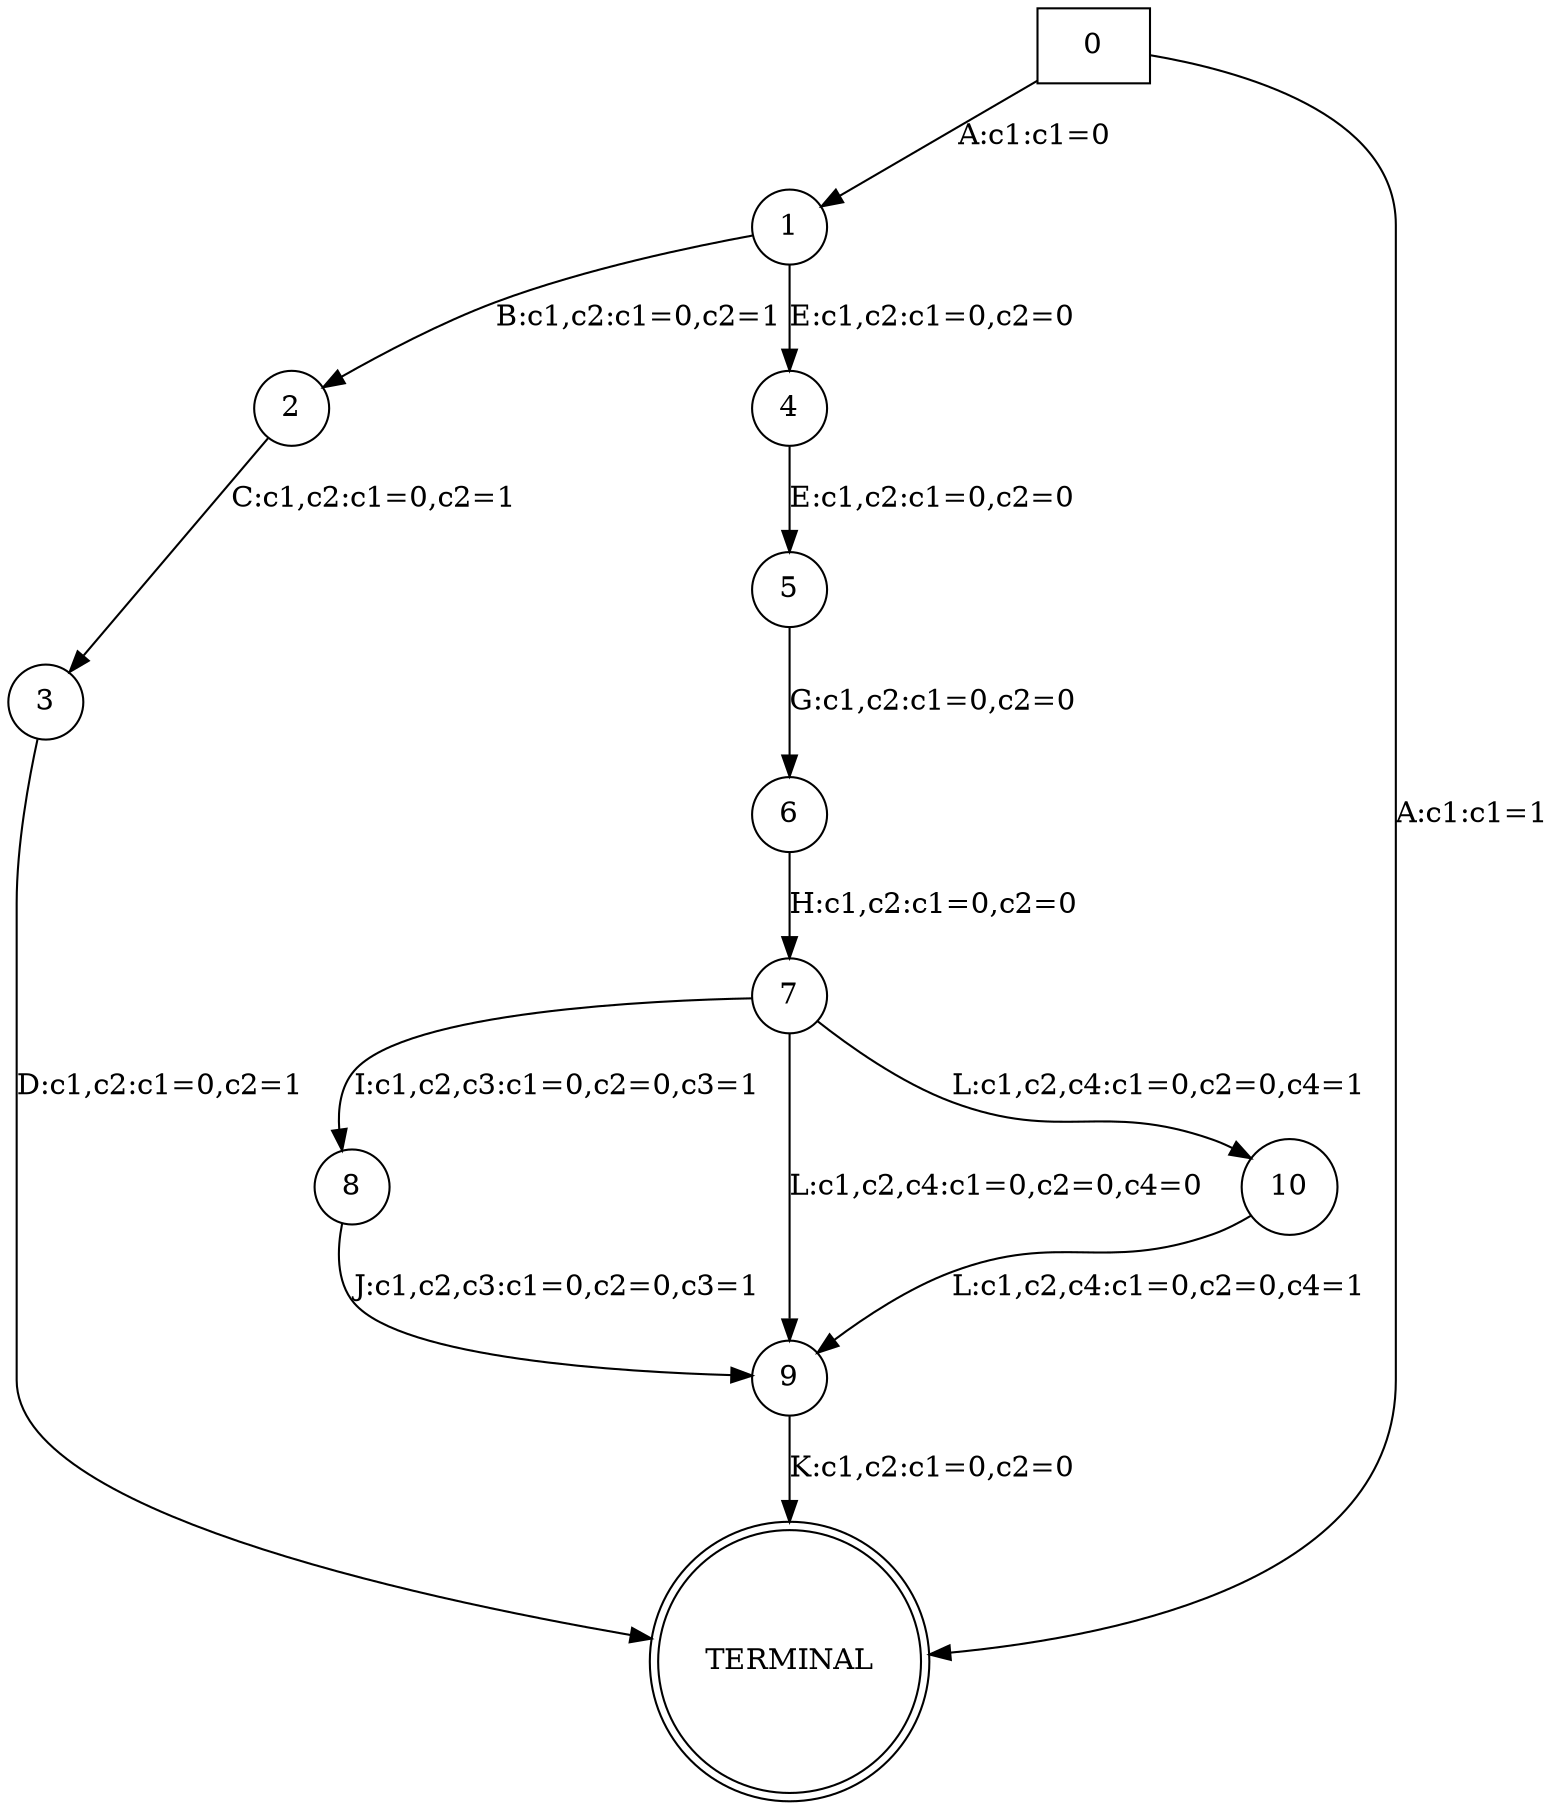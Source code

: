 digraph  {
0 [label=0, shape=box];
1 [label=1, shape=circle];
2 [label=2, shape=circle];
3 [label=3, shape=circle];
4 [label=4, shape=circle];
5 [label=5, shape=circle];
6 [label=6, shape=circle];
7 [label=7, shape=circle];
8 [label=8, shape=circle];
9 [label=9, shape=circle];
10 [label=10, shape=circle];
TERMINAL [label=TERMINAL, shape=doublecircle];
0 -> TERMINAL  [label="A:c1:c1=1", transition_probability="1/10"];
0 -> 1  [label="A:c1:c1=0", transition_probability="9/10"];
1 -> 2  [label="B:c1,c2:c1=0,c2=1", transition_probability="1/2"];
1 -> 4  [label="E:c1,c2:c1=0,c2=0", transition_probability="1/2"];
2 -> 3  [label="C:c1,c2:c1=0,c2=1", transition_probability="1"];
3 -> TERMINAL  [label="D:c1,c2:c1=0,c2=1", transition_probability="1"];
4 -> 5  [label="E:c1,c2:c1=0,c2=0", transition_probability="1"];
5 -> 6  [label="G:c1,c2:c1=0,c2=0", transition_probability="1"];
6 -> 7  [label="H:c1,c2:c1=0,c2=0", transition_probability="1"];
7 -> 8  [label="I:c1,c2,c3:c1=0,c2=0,c3=1", transition_probability="1/3"];
7 -> 9  [label="L:c1,c2,c4:c1=0,c2=0,c4=0", transition_probability="1/3"];
7 -> 10  [label="L:c1,c2,c4:c1=0,c2=0,c4=1", transition_probability="1/3"];
8 -> 9  [label="J:c1,c2,c3:c1=0,c2=0,c3=1", transition_probability="1"];
9 -> TERMINAL  [label="K:c1,c2:c1=0,c2=0", transition_probability="1"];
10 -> 9  [label="L:c1,c2,c4:c1=0,c2=0,c4=1", transition_probability="1"];
}
